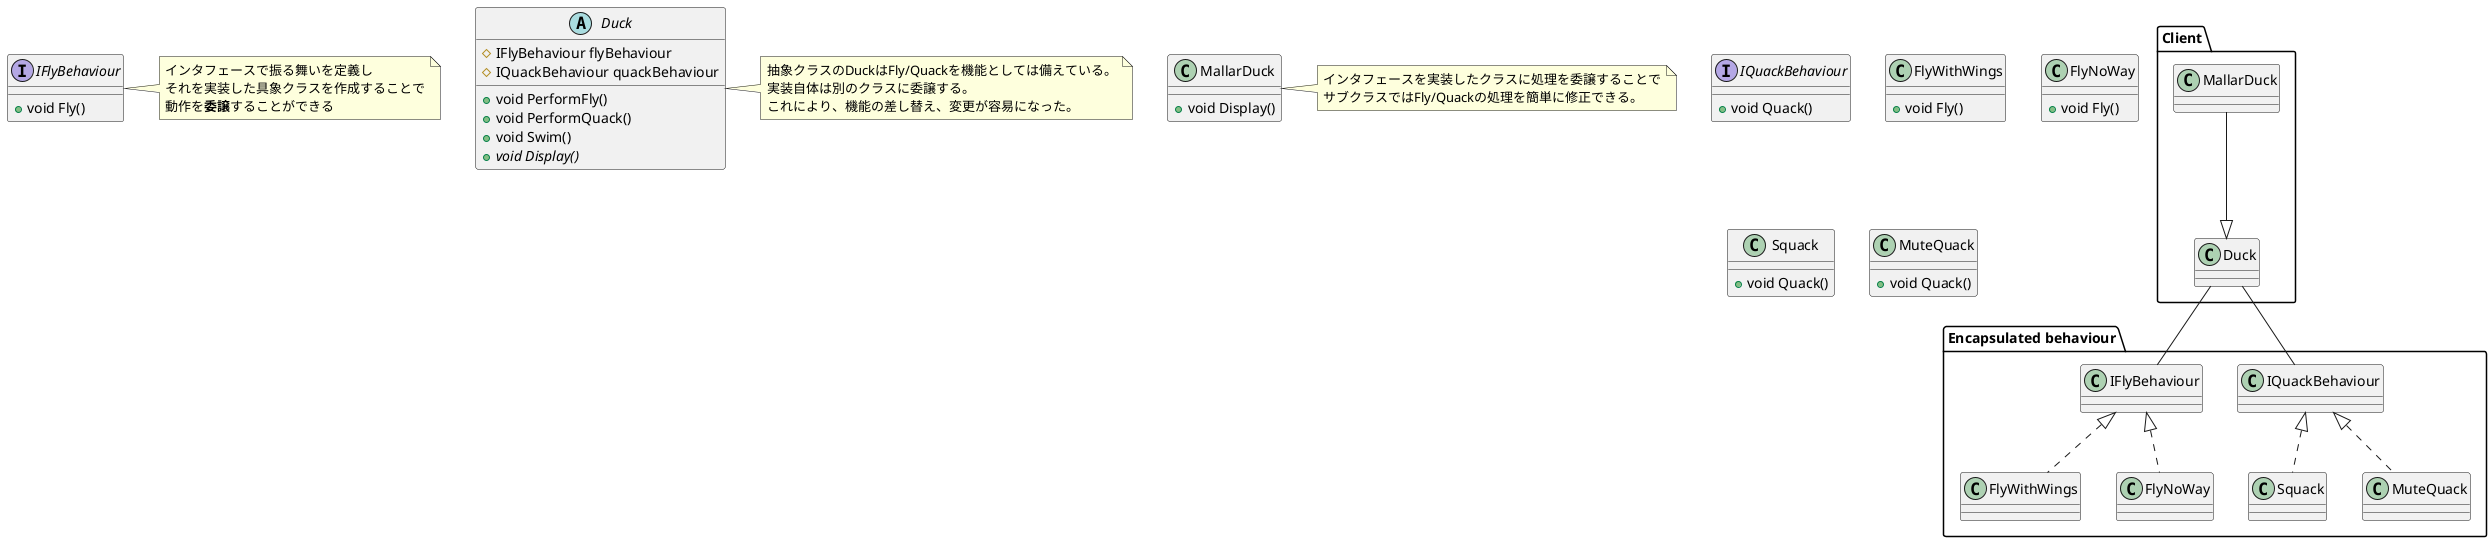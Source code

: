 @startuml

package "Encapsulated behaviour" {
    FlyWithWings .up.|> IFlyBehaviour
    FlyNoWay .up.|> IFlyBehaviour

    Squack .up.|> IQuackBehaviour
    MuteQuack .up.|> IQuackBehaviour
}

package "Client" {
    Duck -- IFlyBehaviour
    Duck -- IQuackBehaviour
    MallarDuck --|> Duck
}

interface IQuackBehaviour {
    + void Quack()
}

interface IFlyBehaviour {
    + void Fly()
}

class FlyWithWings {
    + void Fly()
}

class FlyNoWay {
    + void Fly()
}

class Squack {
    + void Quack()
}

class MuteQuack {
    + void Quack()
}

note right of IFlyBehaviour
    インタフェースで振る舞いを定義し
    それを実装した具象クラスを作成することで
    動作を<b>委譲</b>することができる
end note

abstract class Duck {
    # IFlyBehaviour flyBehaviour
    # IQuackBehaviour quackBehaviour
    + void PerformFly()
    + void PerformQuack()
    + void Swim()
    + {abstract} void Display()
}

note right of Duck 
    抽象クラスのDuckはFly/Quackを機能としては備えている。
    実装自体は別のクラスに委譲する。
    これにより、機能の差し替え、変更が容易になった。
end note

class MallarDuck {
    + void Display()
}

note right of MallarDuck
    インタフェースを実装したクラスに処理を委譲することで
    サブクラスではFly/Quackの処理を簡単に修正できる。
end note
@enduml
